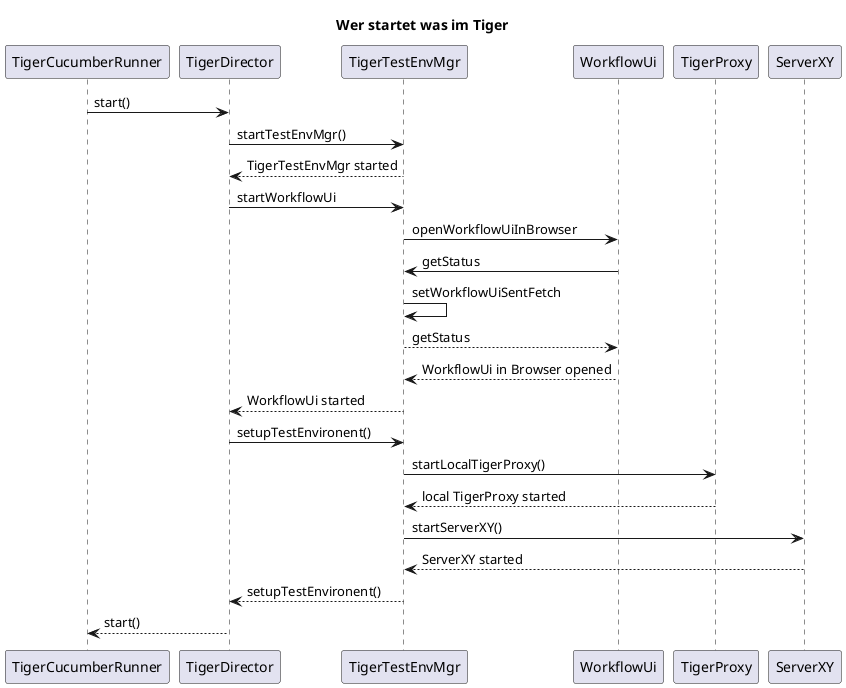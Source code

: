 @startuml
title Wer startet was im Tiger

TigerCucumberRunner -> TigerDirector: start()
TigerDirector -> TigerTestEnvMgr: startTestEnvMgr()
TigerTestEnvMgr --> TigerDirector: TigerTestEnvMgr started

TigerDirector -> TigerTestEnvMgr: startWorkflowUi
TigerTestEnvMgr -> WorkflowUi: openWorkflowUiInBrowser
WorkflowUi -> TigerTestEnvMgr: getStatus
TigerTestEnvMgr -> TigerTestEnvMgr: setWorkflowUiSentFetch
TigerTestEnvMgr --> WorkflowUi: getStatus

WorkflowUi --> TigerTestEnvMgr: WorkflowUi in Browser opened
TigerTestEnvMgr --> TigerDirector: WorkflowUi started
TigerDirector -> TigerTestEnvMgr: setupTestEnvironent()
TigerTestEnvMgr -> TigerProxy: startLocalTigerProxy()
TigerProxy --> TigerTestEnvMgr: local TigerProxy started
TigerTestEnvMgr -> ServerXY: startServerXY()
ServerXY --> TigerTestEnvMgr: ServerXY started
TigerTestEnvMgr --> TigerDirector: setupTestEnvironent()
TigerDirector --> TigerCucumberRunner: start()

@enduml
